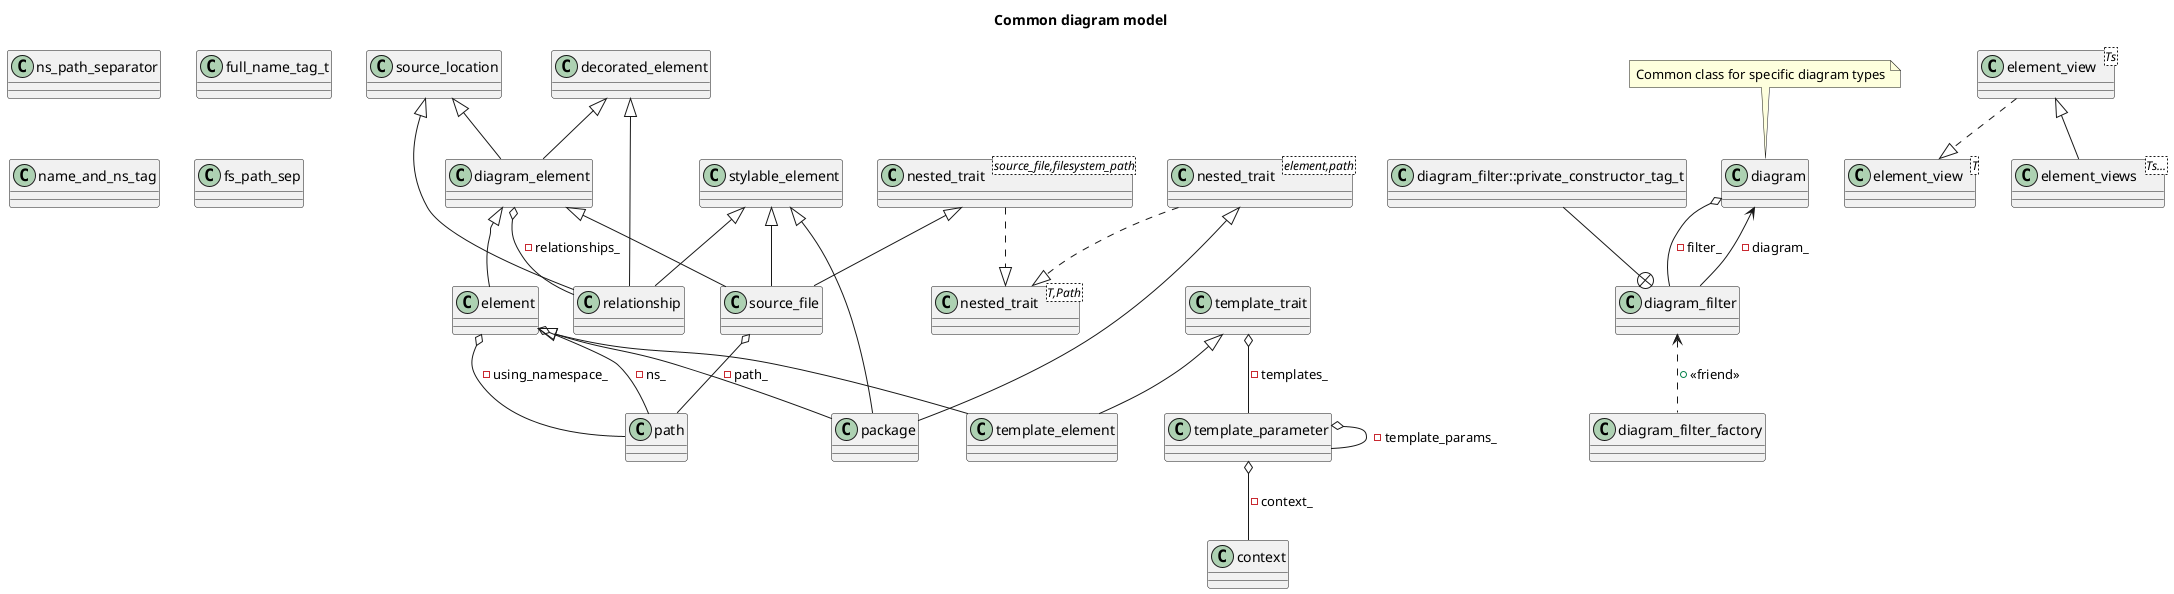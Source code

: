@startuml
title Common diagram model
class "source_location" as C_0007162092657467521843
class C_0007162092657467521843 [[classclanguml_1_1common_1_1model_1_1source__location.html{Base class of all diagram elements that have source location.}]] {
__
}
class "path" as C_0006758698337325774198
class C_0006758698337325774198 [[classclanguml_1_1common_1_1model_1_1path.html{Diagram path}]] {
__
}
class "ns_path_separator" as C_0010655386284821382926
class C_0010655386284821382926 [[structclanguml_1_1common_1_1model_1_1ns__path__separator.html{ns_path_separator}]] {
__
}
class "decorated_element" as C_0008936819060997384951
class C_0008936819060997384951 [[classclanguml_1_1common_1_1model_1_1decorated__element.html{Base class for decorated diagram elements}]] {
__
}
class "stylable_element" as C_0016622768607835415521
class C_0016622768607835415521 [[classclanguml_1_1common_1_1model_1_1stylable__element.html{Diagram elements to which style can be applied.}]] {
__
}
class "relationship" as C_0016370694070378943411
class C_0016370694070378943411 [[classclanguml_1_1common_1_1model_1_1relationship.html{Class representing any relationship other than inheritance}]] {
__
}
class "full_name_tag_t" as C_0008055211364012910024
class C_0008055211364012910024 [[structclanguml_1_1common_1_1model_1_1full__name__tag__t.html{full_name_tag_t}]] {
__
}
class "name_and_ns_tag" as C_0017789505560089675948
class C_0017789505560089675948 [[structclanguml_1_1common_1_1model_1_1name__and__ns__tag.html{name_and_ns_tag}]] {
__
}
class "diagram_element" as C_0008588005715032923314
class C_0008588005715032923314 [[classclanguml_1_1common_1_1model_1_1diagram__element.html{Base class for standalone diagram elements.}]] {
__
}
class "context" as C_0006767826637291167780
class C_0006767826637291167780 [[structclanguml_1_1common_1_1model_1_1context.html{context}]] {
__
}
class "template_parameter" as C_0001425108501944636238
class C_0001425108501944636238 [[classclanguml_1_1common_1_1model_1_1template__parameter.html{Represents template parameter, template arguments or concept         constraints}]] {
__
}
class "element" as C_0016556163051475263500
class C_0016556163051475263500 [[classclanguml_1_1common_1_1model_1_1element.html{Base class for any element qualified by namespace.}]] {
__
}
class "template_trait" as C_0003717723700041732716
class C_0003717723700041732716 [[classclanguml_1_1common_1_1model_1_1template__trait.html{Common interface for template diagram elements.}]] {
__
}
class "template_element" as C_0013384831159811298387
class C_0013384831159811298387 [[classclanguml_1_1common_1_1model_1_1template__element.html{Base class for any element qualified by namespace.}]] {
__
}
class "nested_trait<T,Path>" as C_0007129669985754476498
class C_0007129669985754476498 [[classclanguml_1_1common_1_1model_1_1nested__trait.html{Base class for elements nested in the diagram.}]] {
__
}
class "fs_path_sep" as C_0005122065303139962793
class C_0005122065303139962793 [[structclanguml_1_1common_1_1model_1_1fs__path__sep.html{fs_path_sep}]] {
__
}
class "nested_trait<source_file,filesystem_path>" as C_0012891720332235399601
class C_0012891720332235399601 [[classclanguml_1_1common_1_1model_1_1nested__trait.html{nested_trait}]] {
__
}
class "source_file" as C_0006285717704576425038
class C_0006285717704576425038 [[classclanguml_1_1common_1_1model_1_1source__file.html{Diagram element representing some file or directory.}]] {
__
}
class "diagram" as C_0001576551882566686996
class C_0001576551882566686996 [[classclanguml_1_1common_1_1model_1_1diagram.html{Base class for all diagram models}]] {
__
}
class "element_view<T>" as C_0014290881841292490213
class C_0014290881841292490213 [[classclanguml_1_1common_1_1model_1_1element__view.html{element_view}]] {
__
}
class "element_view<Ts>" as C_0016060342263910724057
class C_0016060342263910724057 [[classclanguml_1_1common_1_1model_1_1element__view.html{element_view}]] {
__
}
class "element_views<Ts...>" as C_0000442317801108185645
class C_0000442317801108185645 [[structclanguml_1_1common_1_1model_1_1element__views.html{element_views}]] {
__
}
class "nested_trait<element,path>" as C_0015066935078142509054
class C_0015066935078142509054 [[classclanguml_1_1common_1_1model_1_1nested__trait.html{nested_trait}]] {
__
}
class "package" as C_0017146293478645494837
class C_0017146293478645494837 [[classclanguml_1_1common_1_1model_1_1package.html{Diagram element representing namespace or directory package}]] {
__
}
class "diagram_filter" as C_0016433125554160293965
class C_0016433125554160293965 [[classclanguml_1_1common_1_1model_1_1diagram__filter.html{Composite of all diagrams filters.}]] {
__
}
class "diagram_filter::private_constructor_tag_t" as C_0004875546475450307527
class C_0004875546475450307527 [[structclanguml_1_1common_1_1model_1_1diagram__filter_1_1private__constructor__tag__t.html{diagram_filter::private_constructor_tag_t}]] {
__
}
class "diagram_filter_factory" as C_0011768847127831739904
class C_0011768847127831739904 [[classclanguml_1_1common_1_1model_1_1diagram__filter__factory.html{diagram_filter_factory}]] {
__
}
C_0008936819060997384951 <|-- C_0016370694070378943411
C_0016622768607835415521 <|-- C_0016370694070378943411
C_0007162092657467521843 <|-- C_0016370694070378943411
C_0008588005715032923314 o-- C_0016370694070378943411 [[{relationships_}]] : -relationships_
C_0008936819060997384951 <|-- C_0008588005715032923314
C_0007162092657467521843 <|-- C_0008588005715032923314
C_0001425108501944636238 o-- C_0006767826637291167780 [[{context_}]] : -context_
C_0001425108501944636238 o-- C_0001425108501944636238 [[{template_params_}]] : -template_params_
C_0016556163051475263500 o-- C_0006758698337325774198 [[{ns_}]] : -ns_
C_0016556163051475263500 o-- C_0006758698337325774198 [[{using_namespace_}]] : -using_namespace_
C_0008588005715032923314 <|-- C_0016556163051475263500
C_0003717723700041732716 o-- C_0001425108501944636238 [[{templates_}]] : -templates_
C_0016556163051475263500 <|-- C_0013384831159811298387
C_0003717723700041732716 <|-- C_0013384831159811298387
C_0012891720332235399601 ..|> C_0007129669985754476498
C_0006285717704576425038 o-- C_0006758698337325774198 [[{path_}]] : -path_
C_0008588005715032923314 <|-- C_0006285717704576425038
C_0016622768607835415521 <|-- C_0006285717704576425038
C_0012891720332235399601 <|-- C_0006285717704576425038
C_0001576551882566686996 o-- C_0016433125554160293965 [[{filter_}]] : -filter_
C_0016060342263910724057 ..|> C_0014290881841292490213
C_0016060342263910724057 <|-- C_0000442317801108185645
C_0015066935078142509054 ..|> C_0007129669985754476498
C_0016556163051475263500 <|-- C_0017146293478645494837
C_0016622768607835415521 <|-- C_0017146293478645494837
C_0015066935078142509054 <|-- C_0017146293478645494837
C_0016433125554160293965 --> C_0001576551882566686996 [[{diagram_}]] : -diagram_
C_0016433125554160293965 <.. C_0011768847127831739904 : +<<friend>>
C_0004875546475450307527 --+ C_0016433125554160293965
note top of C_0001576551882566686996: Common class for specific diagram types

'Generated with clang-uml, version 0.6.1
'LLVM version Ubuntu clang version 19.1.1 (1ubuntu1)
@enduml
